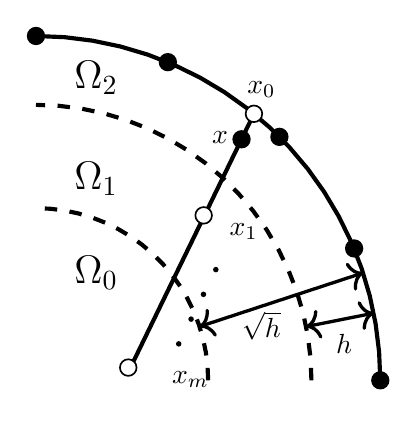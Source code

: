 \begin{tikzpicture}[scale=1.5]
\usetikzlibrary{arrows}

\begin{axis}[
  width=2in, height=2in,
  axis equal,
  hide axis
  ]
\addplot[color=black,line width =
1.0pt,solid,domain=0:90,samples=20]({cos(\x)},{sin(\x)});
\addplot[color=black,line width =
1.0pt,dashed,domain=0:90,samples=20]({0.8*cos(\x)},{0.8*sin(\x)});
\addplot[color=black,line width =
1.0pt,dashed,domain=0:90,samples=20]({0.5*cos(\x)},{0.5*sin(\x)});
% plot the boundary

\addplot [only marks, mark=*, fill=black] table{
1 0
0.924 0.383
0.707 0.707
0.383 0.924
0 1
}; 
% 5 points where we we do the local interpolation of the boundary

\addplot [only marks, mark=*,fill=white] coordinates {(0.633,0.774)};
% open circle which is closest point to curve.  Corresponds to theta =
% pi/4 + 0.1

%\addplot [color=black,line width = 1.0pt,->,-triangle 60] plot coordinates {(0.633,0.774) (1.5*0.633,1.5*0.774)};
% draw the normal vector

\addplot [only marks, mark=*,fill=black] coordinates {(0.597,0.7)};
% plot the target location


\addplot[color=black,line
width=1.0pt,solid,domain=0:10,samples=2]({\x*0.597+0.633*(1-\x)},{x*0.7+0.774*(1-\x)});
% draw line connecting target point to closest point on boundary

\addplot[only marks, mark=*,fill=white] coordinates {(0.268,0.037)};
\addplot[only marks, mark=*,fill=white] coordinates {(0.487,0.479)};
% Lagrange interpolation points along 1-d line coming from closest
% point


\addplot [color=black,solid,line width = 0.8pt,<->] plot
coordinates {(0.981,0.195) (0.8*0.981,0.8*0.195)};
% width of near zone has an arrow to label its width

\addplot [color=black,solid,line width = 0.8pt,<->] plot
coordinates {(0.95,0.312) (0.5*0.95,0.5*0.312)};
% width of far zone has an arrow to label its width

\end{axis}

\node at (2.2,2.75) {$x_{0}$};
\node at (2.05,1.55) {$x_{1}$};
\node at (1.6,0.3) {$x_{m}$};
\node at (2.9,0.6) {$h$};
\node at (2.2,0.75) {$\sqrt{h}$};
\node at (1.85,2.35) {$x$};
\node[font = \Large] at (0.8,2.85) {$\Omega_{2}$};
\node[font = \Large] at (0.8,2.0) {$\Omega_{1}$};
\node[font = \Large] at (0.8,1.2) {$\Omega_{0}$};
\draw[dotted,line cap = round, line width=2pt,dash pattern=on 0pt off
5\pgflinewidth] (1.5,0.6) -- (1.9,1.4);


%\draw[gray,thin] (0,0) grid +(3,4);

\end{tikzpicture}

